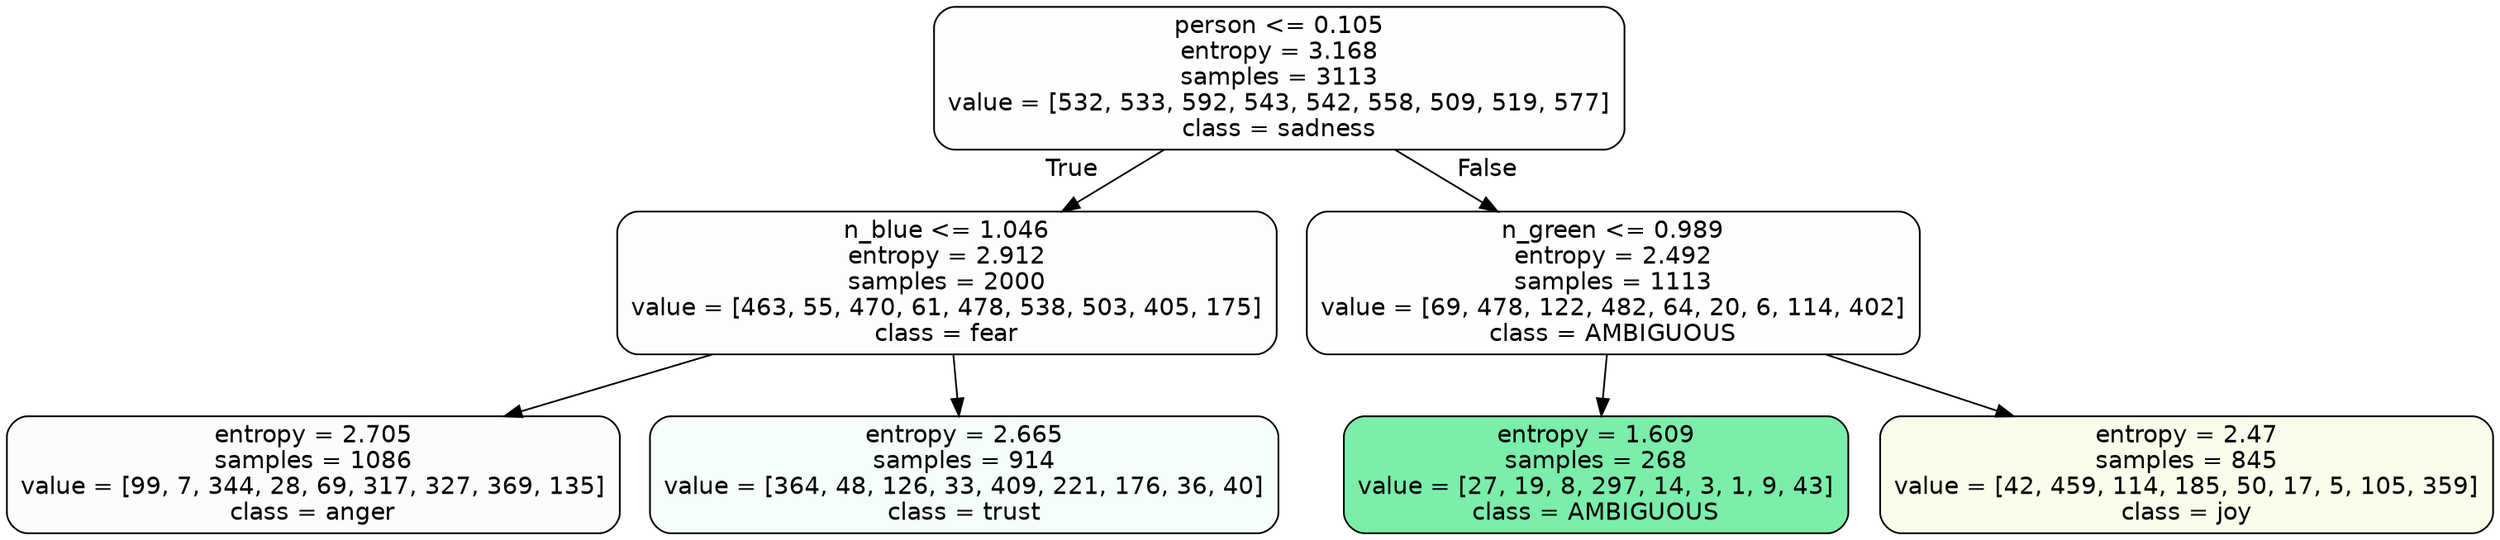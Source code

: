 digraph Tree {
node [shape=box, style="filled, rounded", color="black", fontname=helvetica] ;
edge [fontname=helvetica] ;
0 [label="person <= 0.105\nentropy = 3.168\nsamples = 3113\nvalue = [532, 533, 592, 543, 542, 558, 509, 519, 577]\nclass = sadness", fillcolor="#64e53901"] ;
1 [label="n_blue <= 1.046\nentropy = 2.912\nsamples = 2000\nvalue = [463, 55, 470, 61, 478, 538, 503, 405, 175]\nclass = fear", fillcolor="#3964e503"] ;
0 -> 1 [labeldistance=2.5, labelangle=45, headlabel="True"] ;
2 [label="entropy = 2.705\nsamples = 1086\nvalue = [99, 7, 344, 28, 69, 317, 327, 369, 135]\nclass = anger", fillcolor="#e539d705"] ;
1 -> 2 ;
3 [label="entropy = 2.665\nsamples = 914\nvalue = [364, 48, 126, 33, 409, 221, 176, 36, 40]\nclass = trust", fillcolor="#39d7e50b"] ;
1 -> 3 ;
4 [label="n_green <= 0.989\nentropy = 2.492\nsamples = 1113\nvalue = [69, 478, 122, 482, 64, 20, 6, 114, 402]\nclass = AMBIGUOUS", fillcolor="#39e58101"] ;
0 -> 4 [labeldistance=2.5, labelangle=-45, headlabel="False"] ;
5 [label="entropy = 1.609\nsamples = 268\nvalue = [27, 19, 8, 297, 14, 3, 1, 9, 43]\nclass = AMBIGUOUS", fillcolor="#39e581ab"] ;
4 -> 5 ;
6 [label="entropy = 2.47\nsamples = 845\nvalue = [42, 459, 114, 185, 50, 17, 5, 105, 359]\nclass = joy", fillcolor="#d7e5391a"] ;
4 -> 6 ;
}